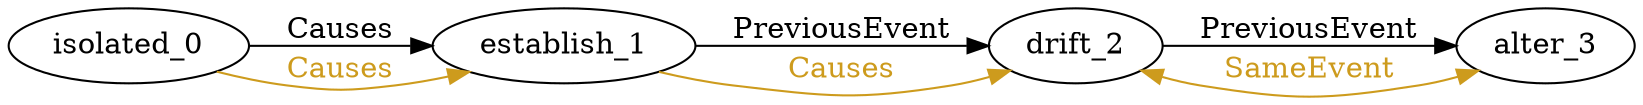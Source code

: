 digraph finite_state_machine { 
	rankdir=LR;
	size="50,50";
node0 [label = "isolated_0"]
node1 [label = "establish_1"]
node2 [label = "drift_2"]
node3 [label = "alter_3"]
node0 -> node1 [ label = "Causes" fontcolor="black"  color = "Black"];
node0 -> node1 [ label = "Causes" fontcolor="goldenrod3"  color = "goldenrod3"];
node1 -> node2 [ label = "PreviousEvent" fontcolor="black"  color = "Black"];
node1 -> node2 [ label = "Causes" fontcolor="goldenrod3"  color = "goldenrod3"];
node2 -> node3 [ label = "PreviousEvent" fontcolor="black"  color = "Black"];
node2 -> node3 [ label = "SameEvent" fontcolor="goldenrod3" dir = "both" color = "goldenrod3"];
}